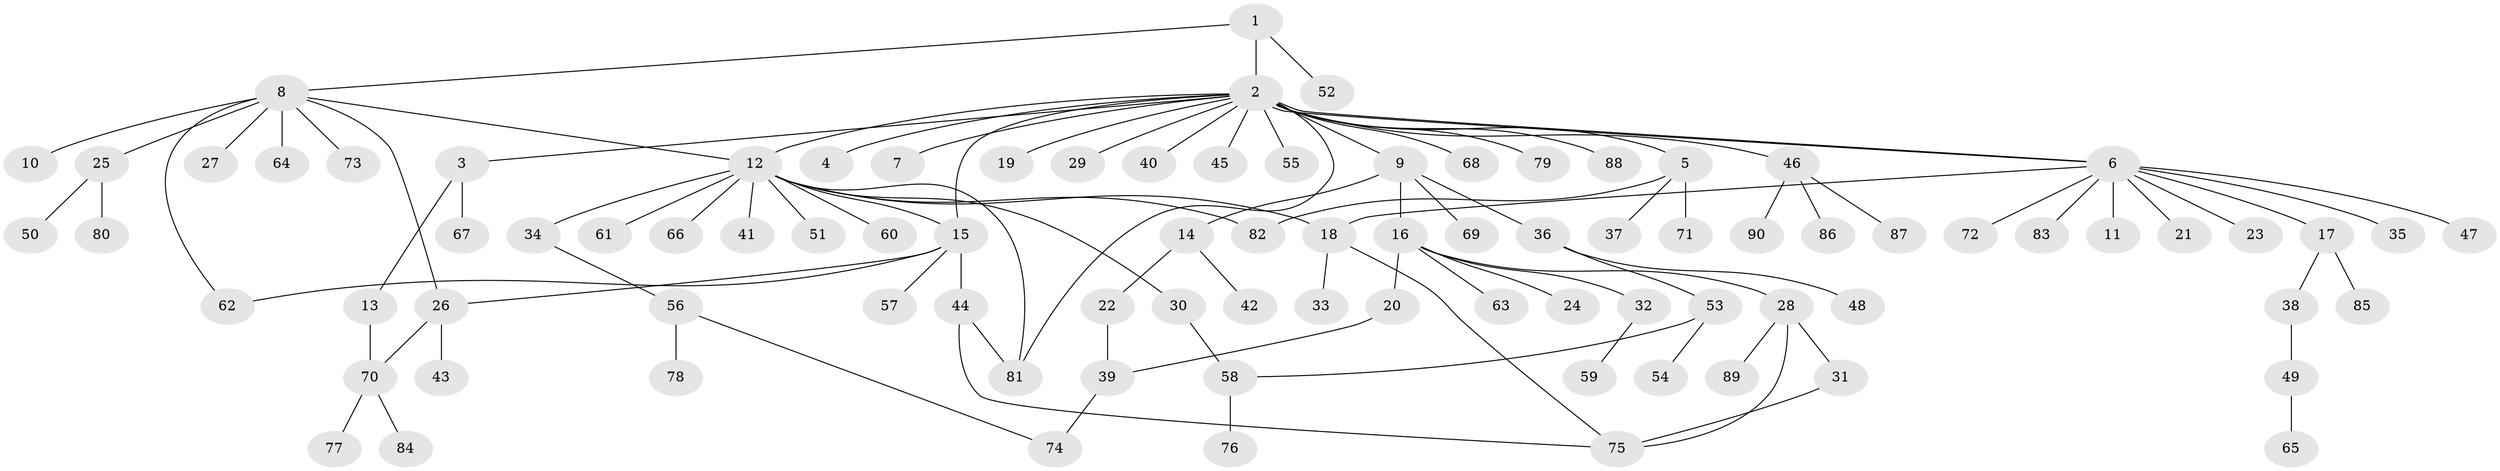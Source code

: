 // coarse degree distribution, {10: 0.03076923076923077, 19: 0.015384615384615385, 2: 0.13846153846153847, 1: 0.6, 4: 0.046153846153846156, 15: 0.015384615384615385, 3: 0.12307692307692308, 6: 0.015384615384615385, 5: 0.015384615384615385}
// Generated by graph-tools (version 1.1) at 2025/51/02/27/25 19:51:57]
// undirected, 90 vertices, 105 edges
graph export_dot {
graph [start="1"]
  node [color=gray90,style=filled];
  1;
  2;
  3;
  4;
  5;
  6;
  7;
  8;
  9;
  10;
  11;
  12;
  13;
  14;
  15;
  16;
  17;
  18;
  19;
  20;
  21;
  22;
  23;
  24;
  25;
  26;
  27;
  28;
  29;
  30;
  31;
  32;
  33;
  34;
  35;
  36;
  37;
  38;
  39;
  40;
  41;
  42;
  43;
  44;
  45;
  46;
  47;
  48;
  49;
  50;
  51;
  52;
  53;
  54;
  55;
  56;
  57;
  58;
  59;
  60;
  61;
  62;
  63;
  64;
  65;
  66;
  67;
  68;
  69;
  70;
  71;
  72;
  73;
  74;
  75;
  76;
  77;
  78;
  79;
  80;
  81;
  82;
  83;
  84;
  85;
  86;
  87;
  88;
  89;
  90;
  1 -- 2;
  1 -- 8;
  1 -- 52;
  2 -- 3;
  2 -- 4;
  2 -- 5;
  2 -- 6;
  2 -- 6;
  2 -- 7;
  2 -- 9;
  2 -- 12;
  2 -- 15;
  2 -- 19;
  2 -- 29;
  2 -- 40;
  2 -- 45;
  2 -- 46;
  2 -- 55;
  2 -- 68;
  2 -- 79;
  2 -- 81;
  2 -- 88;
  3 -- 13;
  3 -- 67;
  5 -- 37;
  5 -- 71;
  5 -- 82;
  6 -- 11;
  6 -- 17;
  6 -- 18;
  6 -- 21;
  6 -- 23;
  6 -- 35;
  6 -- 47;
  6 -- 72;
  6 -- 83;
  8 -- 10;
  8 -- 12;
  8 -- 25;
  8 -- 26;
  8 -- 27;
  8 -- 62;
  8 -- 64;
  8 -- 73;
  9 -- 14;
  9 -- 16;
  9 -- 36;
  9 -- 69;
  12 -- 15;
  12 -- 18;
  12 -- 30;
  12 -- 34;
  12 -- 41;
  12 -- 51;
  12 -- 60;
  12 -- 61;
  12 -- 66;
  12 -- 81;
  12 -- 82;
  13 -- 70;
  14 -- 22;
  14 -- 42;
  15 -- 26;
  15 -- 44;
  15 -- 57;
  15 -- 62;
  16 -- 20;
  16 -- 24;
  16 -- 28;
  16 -- 32;
  16 -- 63;
  17 -- 38;
  17 -- 85;
  18 -- 33;
  18 -- 75;
  20 -- 39;
  22 -- 39;
  25 -- 50;
  25 -- 80;
  26 -- 43;
  26 -- 70;
  28 -- 31;
  28 -- 75;
  28 -- 89;
  30 -- 58;
  31 -- 75;
  32 -- 59;
  34 -- 56;
  36 -- 48;
  36 -- 53;
  38 -- 49;
  39 -- 74;
  44 -- 75;
  44 -- 81;
  46 -- 86;
  46 -- 87;
  46 -- 90;
  49 -- 65;
  53 -- 54;
  53 -- 58;
  56 -- 74;
  56 -- 78;
  58 -- 76;
  70 -- 77;
  70 -- 84;
}
